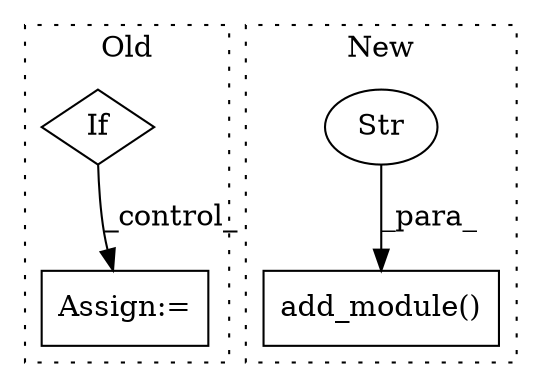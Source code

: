 digraph G {
subgraph cluster0 {
1 [label="If" a="96" s="4654" l="3" shape="diamond"];
3 [label="Assign:=" a="68" s="4710" l="3" shape="box"];
label = "Old";
style="dotted";
}
subgraph cluster1 {
2 [label="add_module()" a="75" s="3947,3987" l="16,1" shape="box"];
4 [label="Str" a="66" s="3963" l="12" shape="ellipse"];
label = "New";
style="dotted";
}
1 -> 3 [label="_control_"];
4 -> 2 [label="_para_"];
}